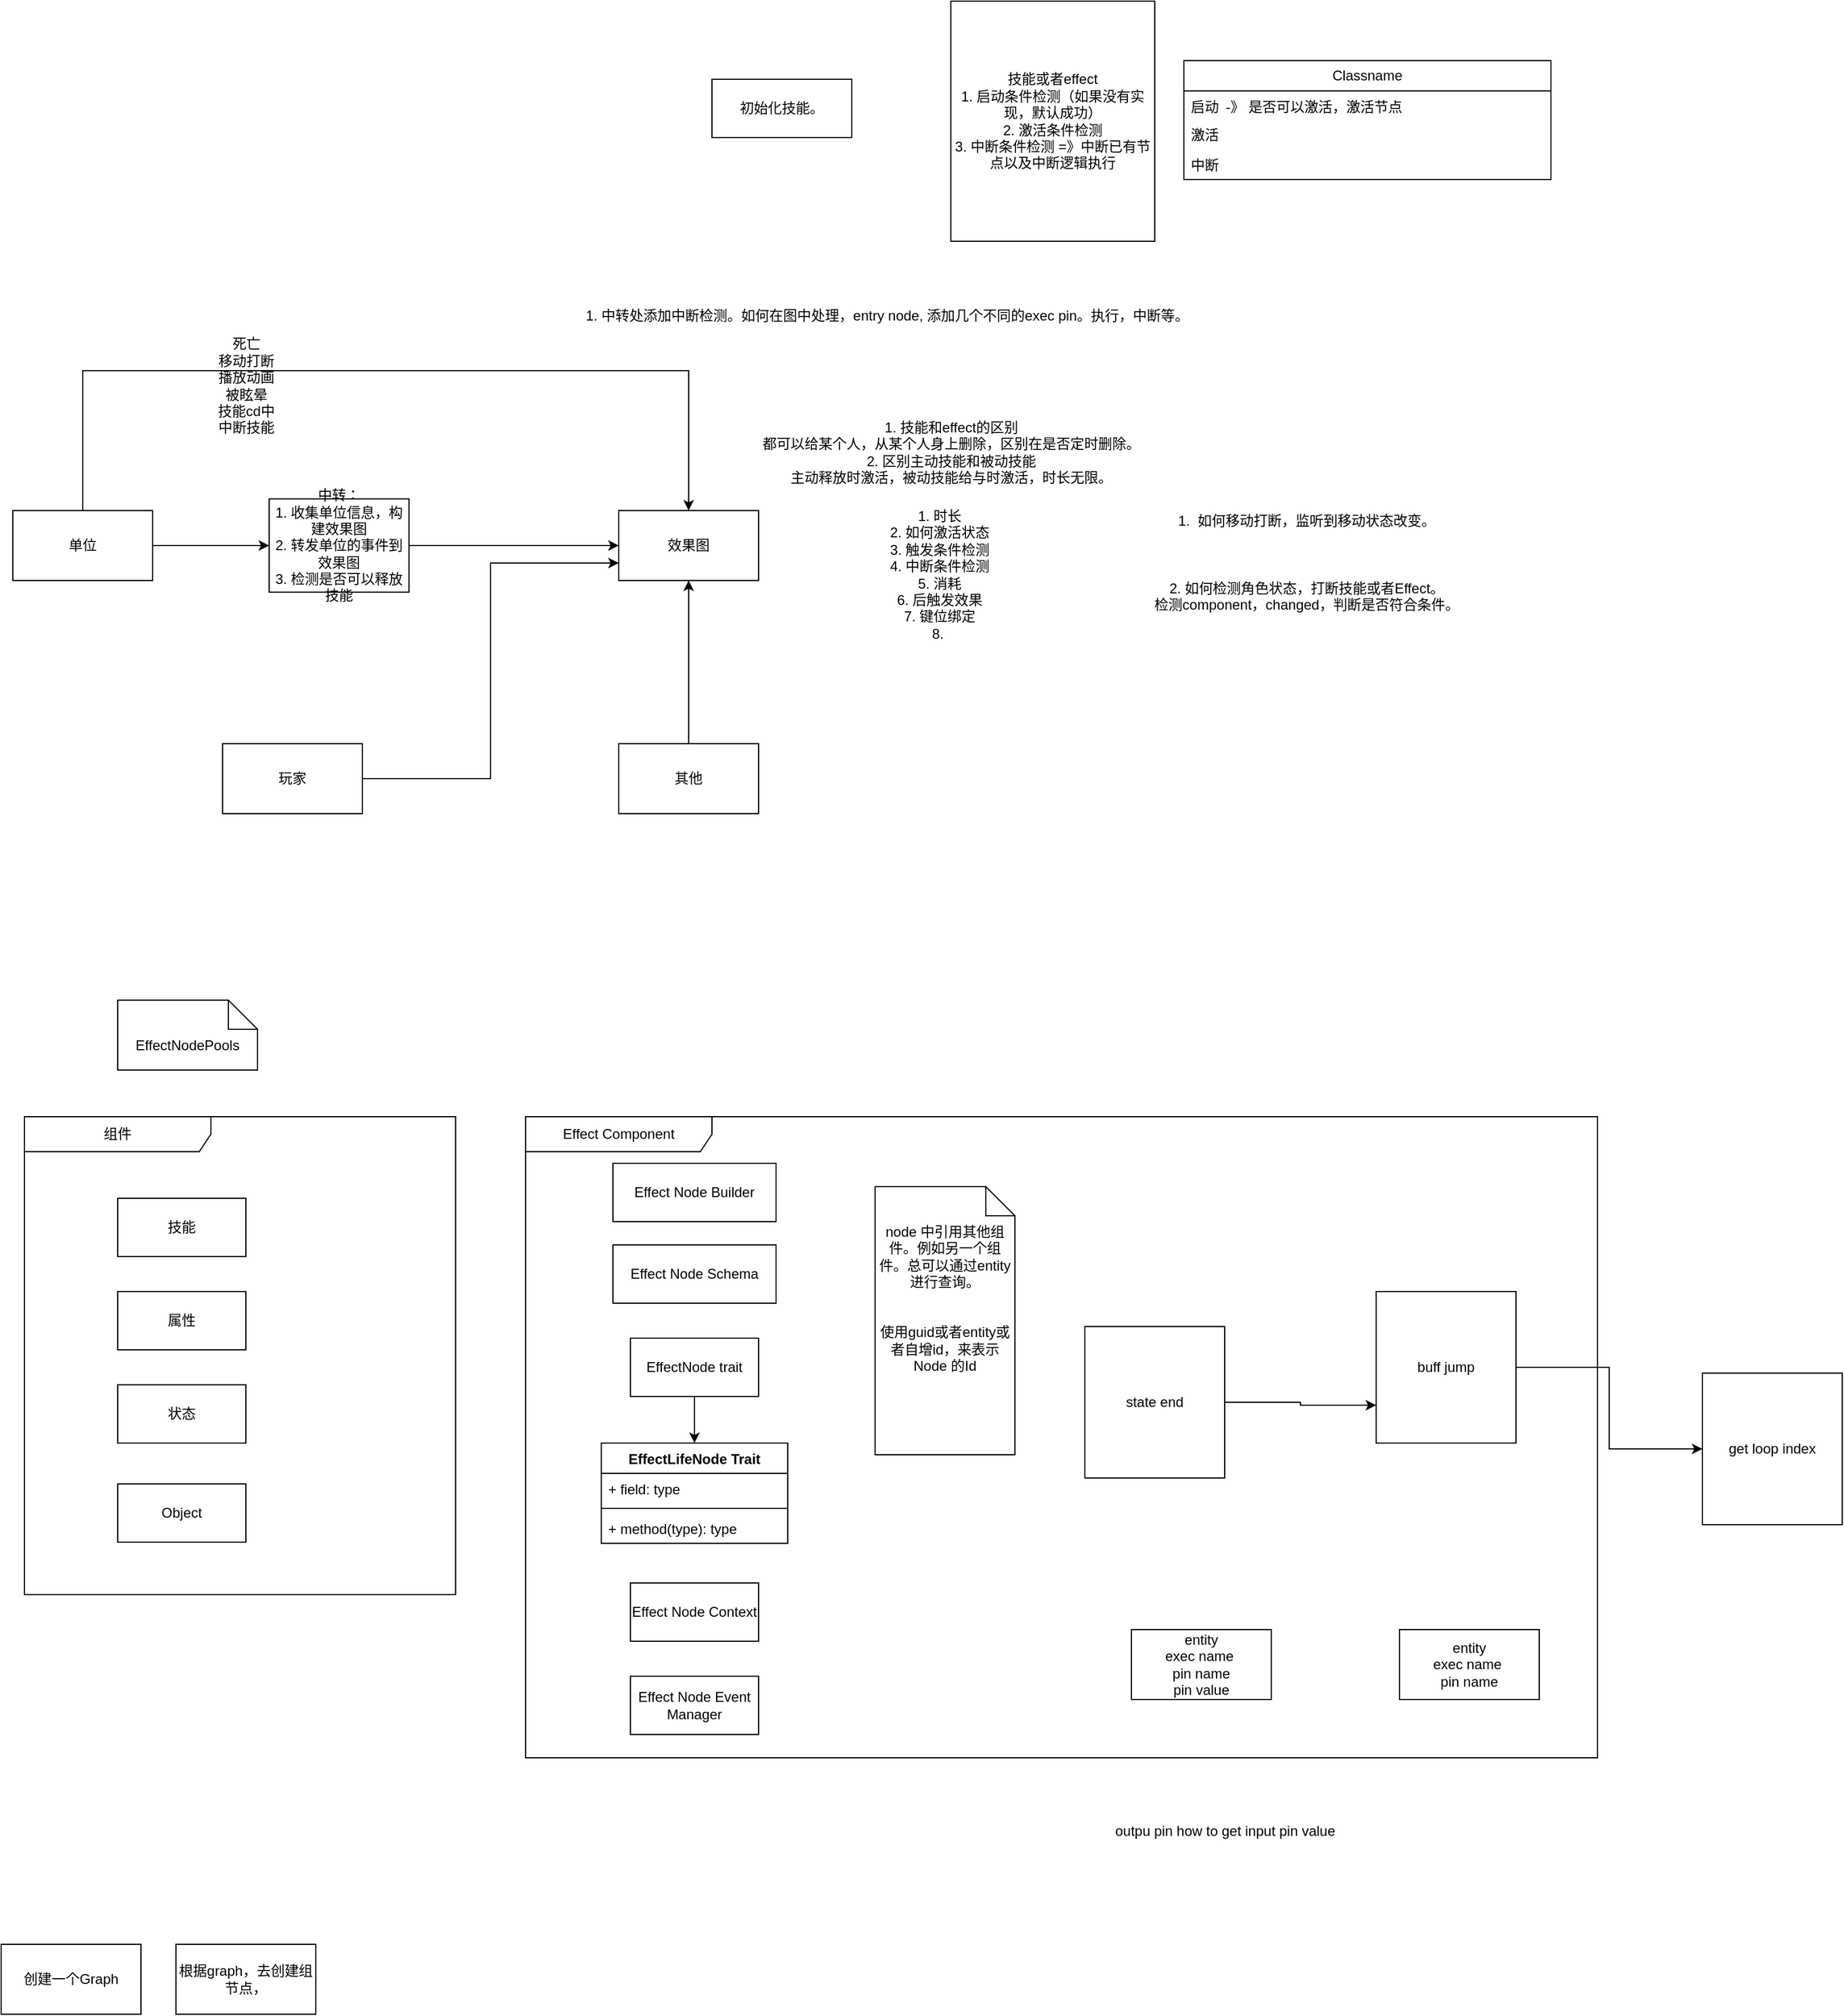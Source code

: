 <mxfile version="21.7.5" type="device">
  <diagram id="C5RBs43oDa-KdzZeNtuy" name="Page-1">
    <mxGraphModel dx="782" dy="1699" grid="1" gridSize="10" guides="1" tooltips="1" connect="1" arrows="1" fold="1" page="1" pageScale="1" pageWidth="827" pageHeight="1169" math="0" shadow="0">
      <root>
        <mxCell id="WIyWlLk6GJQsqaUBKTNV-0" />
        <mxCell id="WIyWlLk6GJQsqaUBKTNV-1" parent="WIyWlLk6GJQsqaUBKTNV-0" />
        <mxCell id="_Kv_LYZ9CVoAIaad1dvz-2" value="组件" style="shape=umlFrame;whiteSpace=wrap;html=1;pointerEvents=0;recursiveResize=0;container=1;collapsible=0;width=160;" parent="WIyWlLk6GJQsqaUBKTNV-1" vertex="1">
          <mxGeometry x="50" y="270" width="370" height="410" as="geometry" />
        </mxCell>
        <mxCell id="_Kv_LYZ9CVoAIaad1dvz-0" value="属性" style="html=1;whiteSpace=wrap;" parent="_Kv_LYZ9CVoAIaad1dvz-2" vertex="1">
          <mxGeometry x="80" y="150" width="110" height="50" as="geometry" />
        </mxCell>
        <mxCell id="_Kv_LYZ9CVoAIaad1dvz-1" value="技能" style="html=1;whiteSpace=wrap;" parent="_Kv_LYZ9CVoAIaad1dvz-2" vertex="1">
          <mxGeometry x="80" y="70" width="110" height="50" as="geometry" />
        </mxCell>
        <mxCell id="_Kv_LYZ9CVoAIaad1dvz-5" value="状态" style="html=1;whiteSpace=wrap;" parent="_Kv_LYZ9CVoAIaad1dvz-2" vertex="1">
          <mxGeometry x="80" y="230" width="110" height="50" as="geometry" />
        </mxCell>
        <mxCell id="_Kv_LYZ9CVoAIaad1dvz-6" value="Object" style="html=1;whiteSpace=wrap;" parent="_Kv_LYZ9CVoAIaad1dvz-2" vertex="1">
          <mxGeometry x="80" y="315" width="110" height="50" as="geometry" />
        </mxCell>
        <mxCell id="_Kv_LYZ9CVoAIaad1dvz-4" value="EffectNodePools" style="shape=note2;boundedLbl=1;whiteSpace=wrap;html=1;size=25;verticalAlign=top;align=center;" parent="WIyWlLk6GJQsqaUBKTNV-1" vertex="1">
          <mxGeometry x="130" y="170" width="120" height="60" as="geometry" />
        </mxCell>
        <mxCell id="_Kv_LYZ9CVoAIaad1dvz-14" value="Effect Component" style="shape=umlFrame;whiteSpace=wrap;html=1;pointerEvents=0;recursiveResize=0;container=1;collapsible=0;width=160;" parent="WIyWlLk6GJQsqaUBKTNV-1" vertex="1">
          <mxGeometry x="480" y="270" width="920" height="550" as="geometry" />
        </mxCell>
        <mxCell id="_Kv_LYZ9CVoAIaad1dvz-13" style="edgeStyle=orthogonalEdgeStyle;rounded=0;orthogonalLoop=1;jettySize=auto;html=1;" parent="_Kv_LYZ9CVoAIaad1dvz-14" source="_Kv_LYZ9CVoAIaad1dvz-7" target="_Kv_LYZ9CVoAIaad1dvz-9" edge="1">
          <mxGeometry relative="1" as="geometry">
            <mxPoint x="125" y="80" as="sourcePoint" />
          </mxGeometry>
        </mxCell>
        <mxCell id="_Kv_LYZ9CVoAIaad1dvz-9" value="EffectLifeNode Trait" style="swimlane;fontStyle=1;align=center;verticalAlign=top;childLayout=stackLayout;horizontal=1;startSize=26;horizontalStack=0;resizeParent=1;resizeParentMax=0;resizeLast=0;collapsible=1;marginBottom=0;whiteSpace=wrap;html=1;" parent="_Kv_LYZ9CVoAIaad1dvz-14" vertex="1">
          <mxGeometry x="65" y="280" width="160" height="86" as="geometry" />
        </mxCell>
        <mxCell id="_Kv_LYZ9CVoAIaad1dvz-10" value="+ field: type" style="text;strokeColor=none;fillColor=none;align=left;verticalAlign=top;spacingLeft=4;spacingRight=4;overflow=hidden;rotatable=0;points=[[0,0.5],[1,0.5]];portConstraint=eastwest;whiteSpace=wrap;html=1;" parent="_Kv_LYZ9CVoAIaad1dvz-9" vertex="1">
          <mxGeometry y="26" width="160" height="26" as="geometry" />
        </mxCell>
        <mxCell id="_Kv_LYZ9CVoAIaad1dvz-11" value="" style="line;strokeWidth=1;fillColor=none;align=left;verticalAlign=middle;spacingTop=-1;spacingLeft=3;spacingRight=3;rotatable=0;labelPosition=right;points=[];portConstraint=eastwest;strokeColor=inherit;" parent="_Kv_LYZ9CVoAIaad1dvz-9" vertex="1">
          <mxGeometry y="52" width="160" height="8" as="geometry" />
        </mxCell>
        <mxCell id="_Kv_LYZ9CVoAIaad1dvz-12" value="+ method(type): type" style="text;strokeColor=none;fillColor=none;align=left;verticalAlign=top;spacingLeft=4;spacingRight=4;overflow=hidden;rotatable=0;points=[[0,0.5],[1,0.5]];portConstraint=eastwest;whiteSpace=wrap;html=1;" parent="_Kv_LYZ9CVoAIaad1dvz-9" vertex="1">
          <mxGeometry y="60" width="160" height="26" as="geometry" />
        </mxCell>
        <mxCell id="_Kv_LYZ9CVoAIaad1dvz-7" value="EffectNode trait" style="html=1;whiteSpace=wrap;" parent="_Kv_LYZ9CVoAIaad1dvz-14" vertex="1">
          <mxGeometry x="90" y="190" width="110" height="50" as="geometry" />
        </mxCell>
        <mxCell id="_Kv_LYZ9CVoAIaad1dvz-16" value="Effect Node Builder" style="html=1;whiteSpace=wrap;" parent="_Kv_LYZ9CVoAIaad1dvz-14" vertex="1">
          <mxGeometry x="75" y="40" width="140" height="50" as="geometry" />
        </mxCell>
        <mxCell id="_Kv_LYZ9CVoAIaad1dvz-17" value="node 中引用其他组件。例如另一个组件。总可以通过entity进行查询。&lt;br&gt;&lt;br&gt;&lt;br&gt;使用guid或者entity或者自增id，来表示Node 的Id" style="shape=note2;boundedLbl=1;whiteSpace=wrap;html=1;size=25;verticalAlign=top;align=center;" parent="_Kv_LYZ9CVoAIaad1dvz-14" vertex="1">
          <mxGeometry x="300" y="60" width="120" height="230" as="geometry" />
        </mxCell>
        <mxCell id="_Kv_LYZ9CVoAIaad1dvz-18" value="Effect Node Schema" style="html=1;whiteSpace=wrap;" parent="_Kv_LYZ9CVoAIaad1dvz-14" vertex="1">
          <mxGeometry x="75" y="110" width="140" height="50" as="geometry" />
        </mxCell>
        <mxCell id="_Kv_LYZ9CVoAIaad1dvz-19" value="Effect Node Context" style="html=1;whiteSpace=wrap;" parent="_Kv_LYZ9CVoAIaad1dvz-14" vertex="1">
          <mxGeometry x="90" y="400" width="110" height="50" as="geometry" />
        </mxCell>
        <mxCell id="_Kv_LYZ9CVoAIaad1dvz-20" value="Effect Node Event Manager" style="html=1;whiteSpace=wrap;" parent="_Kv_LYZ9CVoAIaad1dvz-14" vertex="1">
          <mxGeometry x="90" y="480" width="110" height="50" as="geometry" />
        </mxCell>
        <mxCell id="CBVFbIwDwmJJxsSD5G-e-2" style="edgeStyle=orthogonalEdgeStyle;rounded=0;orthogonalLoop=1;jettySize=auto;html=1;entryX=0;entryY=0.75;entryDx=0;entryDy=0;" parent="_Kv_LYZ9CVoAIaad1dvz-14" source="CBVFbIwDwmJJxsSD5G-e-0" target="CBVFbIwDwmJJxsSD5G-e-1" edge="1">
          <mxGeometry relative="1" as="geometry" />
        </mxCell>
        <mxCell id="CBVFbIwDwmJJxsSD5G-e-0" value="state end" style="rounded=0;whiteSpace=wrap;html=1;" parent="_Kv_LYZ9CVoAIaad1dvz-14" vertex="1">
          <mxGeometry x="480" y="180" width="120" height="130" as="geometry" />
        </mxCell>
        <mxCell id="CBVFbIwDwmJJxsSD5G-e-1" value="buff jump" style="rounded=0;whiteSpace=wrap;html=1;" parent="_Kv_LYZ9CVoAIaad1dvz-14" vertex="1">
          <mxGeometry x="730" y="150" width="120" height="130" as="geometry" />
        </mxCell>
        <mxCell id="CBVFbIwDwmJJxsSD5G-e-7" value="entity&lt;br&gt;exec name&amp;nbsp;&lt;br&gt;pin name&lt;br&gt;pin value" style="rounded=0;whiteSpace=wrap;html=1;" parent="_Kv_LYZ9CVoAIaad1dvz-14" vertex="1">
          <mxGeometry x="520" y="440" width="120" height="60" as="geometry" />
        </mxCell>
        <mxCell id="CBVFbIwDwmJJxsSD5G-e-8" value="entity&lt;br style=&quot;border-color: var(--border-color);&quot;&gt;exec name&amp;nbsp;&lt;br style=&quot;border-color: var(--border-color);&quot;&gt;pin name" style="rounded=0;whiteSpace=wrap;html=1;" parent="_Kv_LYZ9CVoAIaad1dvz-14" vertex="1">
          <mxGeometry x="750" y="440" width="120" height="60" as="geometry" />
        </mxCell>
        <mxCell id="CBVFbIwDwmJJxsSD5G-e-3" value="get loop index" style="rounded=0;whiteSpace=wrap;html=1;" parent="WIyWlLk6GJQsqaUBKTNV-1" vertex="1">
          <mxGeometry x="1490" y="490" width="120" height="130" as="geometry" />
        </mxCell>
        <mxCell id="CBVFbIwDwmJJxsSD5G-e-4" style="edgeStyle=orthogonalEdgeStyle;rounded=0;orthogonalLoop=1;jettySize=auto;html=1;" parent="WIyWlLk6GJQsqaUBKTNV-1" source="CBVFbIwDwmJJxsSD5G-e-1" target="CBVFbIwDwmJJxsSD5G-e-3" edge="1">
          <mxGeometry relative="1" as="geometry" />
        </mxCell>
        <mxCell id="CBVFbIwDwmJJxsSD5G-e-13" value="outpu pin how to get input pin value" style="text;html=1;align=center;verticalAlign=middle;resizable=0;points=[];autosize=1;strokeColor=none;fillColor=none;" parent="WIyWlLk6GJQsqaUBKTNV-1" vertex="1">
          <mxGeometry x="975" y="868" width="210" height="30" as="geometry" />
        </mxCell>
        <mxCell id="8rTkKtt7ReHy9oeQCh9l-0" value="创建一个Graph" style="rounded=0;whiteSpace=wrap;html=1;" parent="WIyWlLk6GJQsqaUBKTNV-1" vertex="1">
          <mxGeometry x="30" y="980" width="120" height="60" as="geometry" />
        </mxCell>
        <mxCell id="8rTkKtt7ReHy9oeQCh9l-1" value="根据graph，去创建组节点，" style="rounded=0;whiteSpace=wrap;html=1;" parent="WIyWlLk6GJQsqaUBKTNV-1" vertex="1">
          <mxGeometry x="180" y="980" width="120" height="60" as="geometry" />
        </mxCell>
        <mxCell id="JcgAhb9mH9dsPO-IHmUR-5" style="edgeStyle=orthogonalEdgeStyle;rounded=0;orthogonalLoop=1;jettySize=auto;html=1;entryX=0.5;entryY=0;entryDx=0;entryDy=0;" edge="1" parent="WIyWlLk6GJQsqaUBKTNV-1" source="JcgAhb9mH9dsPO-IHmUR-0" target="JcgAhb9mH9dsPO-IHmUR-2">
          <mxGeometry relative="1" as="geometry">
            <Array as="points">
              <mxPoint x="100" y="-370" />
              <mxPoint x="620" y="-370" />
            </Array>
          </mxGeometry>
        </mxCell>
        <mxCell id="JcgAhb9mH9dsPO-IHmUR-0" value="单位" style="rounded=0;whiteSpace=wrap;html=1;" vertex="1" parent="WIyWlLk6GJQsqaUBKTNV-1">
          <mxGeometry x="40" y="-250" width="120" height="60" as="geometry" />
        </mxCell>
        <mxCell id="JcgAhb9mH9dsPO-IHmUR-4" style="edgeStyle=orthogonalEdgeStyle;rounded=0;orthogonalLoop=1;jettySize=auto;html=1;" edge="1" parent="WIyWlLk6GJQsqaUBKTNV-1" source="JcgAhb9mH9dsPO-IHmUR-1" target="JcgAhb9mH9dsPO-IHmUR-2">
          <mxGeometry relative="1" as="geometry" />
        </mxCell>
        <mxCell id="JcgAhb9mH9dsPO-IHmUR-1" value="中转：&lt;br&gt;1. 收集单位信息，构建效果图&lt;br&gt;2. 转发单位的事件到效果图&lt;br&gt;3. 检测是否可以释放技能" style="rounded=0;whiteSpace=wrap;html=1;" vertex="1" parent="WIyWlLk6GJQsqaUBKTNV-1">
          <mxGeometry x="260" y="-260" width="120" height="80" as="geometry" />
        </mxCell>
        <mxCell id="JcgAhb9mH9dsPO-IHmUR-2" value="效果图" style="rounded=0;whiteSpace=wrap;html=1;" vertex="1" parent="WIyWlLk6GJQsqaUBKTNV-1">
          <mxGeometry x="560" y="-250" width="120" height="60" as="geometry" />
        </mxCell>
        <mxCell id="JcgAhb9mH9dsPO-IHmUR-3" value="" style="endArrow=classic;html=1;rounded=0;" edge="1" parent="WIyWlLk6GJQsqaUBKTNV-1" source="JcgAhb9mH9dsPO-IHmUR-0" target="JcgAhb9mH9dsPO-IHmUR-1">
          <mxGeometry width="50" height="50" relative="1" as="geometry">
            <mxPoint x="230" y="-230" as="sourcePoint" />
            <mxPoint x="280" y="-280" as="targetPoint" />
          </mxGeometry>
        </mxCell>
        <mxCell id="JcgAhb9mH9dsPO-IHmUR-9" style="edgeStyle=orthogonalEdgeStyle;rounded=0;orthogonalLoop=1;jettySize=auto;html=1;entryX=0;entryY=0.75;entryDx=0;entryDy=0;" edge="1" parent="WIyWlLk6GJQsqaUBKTNV-1" source="JcgAhb9mH9dsPO-IHmUR-6" target="JcgAhb9mH9dsPO-IHmUR-2">
          <mxGeometry relative="1" as="geometry" />
        </mxCell>
        <mxCell id="JcgAhb9mH9dsPO-IHmUR-6" value="玩家" style="rounded=0;whiteSpace=wrap;html=1;" vertex="1" parent="WIyWlLk6GJQsqaUBKTNV-1">
          <mxGeometry x="220" y="-50" width="120" height="60" as="geometry" />
        </mxCell>
        <mxCell id="JcgAhb9mH9dsPO-IHmUR-8" style="edgeStyle=orthogonalEdgeStyle;rounded=0;orthogonalLoop=1;jettySize=auto;html=1;" edge="1" parent="WIyWlLk6GJQsqaUBKTNV-1" source="JcgAhb9mH9dsPO-IHmUR-7" target="JcgAhb9mH9dsPO-IHmUR-2">
          <mxGeometry relative="1" as="geometry" />
        </mxCell>
        <mxCell id="JcgAhb9mH9dsPO-IHmUR-7" value="其他" style="rounded=0;whiteSpace=wrap;html=1;" vertex="1" parent="WIyWlLk6GJQsqaUBKTNV-1">
          <mxGeometry x="560" y="-50" width="120" height="60" as="geometry" />
        </mxCell>
        <mxCell id="JcgAhb9mH9dsPO-IHmUR-10" value="死亡&lt;br&gt;移动打断&lt;br&gt;播放动画&lt;br&gt;被眩晕&lt;br&gt;技能cd中&lt;br&gt;中断技能" style="text;html=1;align=center;verticalAlign=middle;resizable=0;points=[];autosize=1;strokeColor=none;fillColor=none;" vertex="1" parent="WIyWlLk6GJQsqaUBKTNV-1">
          <mxGeometry x="205" y="-407" width="70" height="100" as="geometry" />
        </mxCell>
        <mxCell id="JcgAhb9mH9dsPO-IHmUR-13" value="1. 中转处添加中断检测。如何在图中处理，entry node, 添加几个不同的exec pin。执行，中断等。" style="text;html=1;align=center;verticalAlign=middle;resizable=0;points=[];autosize=1;strokeColor=none;fillColor=none;" vertex="1" parent="WIyWlLk6GJQsqaUBKTNV-1">
          <mxGeometry x="520" y="-432" width="540" height="30" as="geometry" />
        </mxCell>
        <mxCell id="JcgAhb9mH9dsPO-IHmUR-14" value="1. 技能和effect的区别&lt;br&gt;都可以给某个人，从某个人身上删除，区别在是否定时删除。&lt;br&gt;2. 区别主动技能和被动技能&lt;br&gt;主动释放时激活，被动技能给与时激活，时长无限。" style="text;html=1;align=center;verticalAlign=middle;resizable=0;points=[];autosize=1;strokeColor=none;fillColor=none;" vertex="1" parent="WIyWlLk6GJQsqaUBKTNV-1">
          <mxGeometry x="670" y="-335" width="350" height="70" as="geometry" />
        </mxCell>
        <mxCell id="JcgAhb9mH9dsPO-IHmUR-15" value="1. 时长&lt;br&gt;2. 如何激活状态&lt;br&gt;3. 触发条件检测&lt;br&gt;4. 中断条件检测&lt;br&gt;5. 消耗&lt;br&gt;6. 后触发效果&lt;br&gt;7. 键位绑定&lt;br&gt;8.&amp;nbsp;" style="text;html=1;align=center;verticalAlign=middle;resizable=0;points=[];autosize=1;strokeColor=none;fillColor=none;" vertex="1" parent="WIyWlLk6GJQsqaUBKTNV-1">
          <mxGeometry x="780" y="-260" width="110" height="130" as="geometry" />
        </mxCell>
        <mxCell id="JcgAhb9mH9dsPO-IHmUR-16" value="Classname" style="swimlane;fontStyle=0;childLayout=stackLayout;horizontal=1;startSize=26;fillColor=none;horizontalStack=0;resizeParent=1;resizeParentMax=0;resizeLast=0;collapsible=1;marginBottom=0;whiteSpace=wrap;html=1;" vertex="1" parent="WIyWlLk6GJQsqaUBKTNV-1">
          <mxGeometry x="1045" y="-636" width="315" height="102" as="geometry" />
        </mxCell>
        <mxCell id="JcgAhb9mH9dsPO-IHmUR-17" value="启动&lt;span style=&quot;white-space: pre;&quot;&gt;&#x9;&lt;/span&gt;&amp;nbsp;-》 是否可以激活，激活节点" style="text;strokeColor=none;fillColor=none;align=left;verticalAlign=top;spacingLeft=4;spacingRight=4;overflow=hidden;rotatable=0;points=[[0,0.5],[1,0.5]];portConstraint=eastwest;whiteSpace=wrap;html=1;" vertex="1" parent="JcgAhb9mH9dsPO-IHmUR-16">
          <mxGeometry y="26" width="315" height="24" as="geometry" />
        </mxCell>
        <mxCell id="JcgAhb9mH9dsPO-IHmUR-18" value="激活" style="text;strokeColor=none;fillColor=none;align=left;verticalAlign=top;spacingLeft=4;spacingRight=4;overflow=hidden;rotatable=0;points=[[0,0.5],[1,0.5]];portConstraint=eastwest;whiteSpace=wrap;html=1;" vertex="1" parent="JcgAhb9mH9dsPO-IHmUR-16">
          <mxGeometry y="50" width="315" height="26" as="geometry" />
        </mxCell>
        <mxCell id="JcgAhb9mH9dsPO-IHmUR-19" value="中断" style="text;strokeColor=none;fillColor=none;align=left;verticalAlign=top;spacingLeft=4;spacingRight=4;overflow=hidden;rotatable=0;points=[[0,0.5],[1,0.5]];portConstraint=eastwest;whiteSpace=wrap;html=1;" vertex="1" parent="JcgAhb9mH9dsPO-IHmUR-16">
          <mxGeometry y="76" width="315" height="26" as="geometry" />
        </mxCell>
        <mxCell id="JcgAhb9mH9dsPO-IHmUR-20" value="技能或者effect&lt;br&gt;1. 启动条件检测（如果没有实现，默认成功）&lt;br&gt;2. 激活条件检测&lt;br&gt;3. 中断条件检测 =》中断已有节点以及中断逻辑执行" style="html=1;whiteSpace=wrap;" vertex="1" parent="WIyWlLk6GJQsqaUBKTNV-1">
          <mxGeometry x="845" y="-687" width="175" height="206" as="geometry" />
        </mxCell>
        <mxCell id="JcgAhb9mH9dsPO-IHmUR-21" value="初始化技能。" style="html=1;whiteSpace=wrap;" vertex="1" parent="WIyWlLk6GJQsqaUBKTNV-1">
          <mxGeometry x="640" y="-620" width="120" height="50" as="geometry" />
        </mxCell>
        <mxCell id="JcgAhb9mH9dsPO-IHmUR-22" value="1.&amp;nbsp; 如何移动打断，监听到移动状态改变。&lt;br&gt;&lt;br&gt;&lt;br&gt;&lt;br&gt;2. 如何检测角色状态，打断技能或者Effect。&lt;br&gt;检测component，changed，判断是否符合条件。" style="text;html=1;align=center;verticalAlign=middle;resizable=0;points=[];autosize=1;strokeColor=none;fillColor=none;" vertex="1" parent="WIyWlLk6GJQsqaUBKTNV-1">
          <mxGeometry x="1010" y="-255" width="280" height="100" as="geometry" />
        </mxCell>
      </root>
    </mxGraphModel>
  </diagram>
</mxfile>
